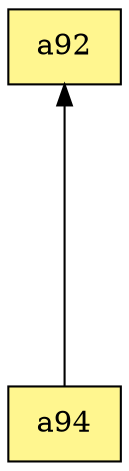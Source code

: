 digraph G {
rankdir=BT;ranksep="2.0";
"a92" [shape=record,fillcolor=khaki1,style=filled,label="{a92}"];
"a94" [shape=record,fillcolor=khaki1,style=filled,label="{a94}"];
"a94" -> "a92"
}